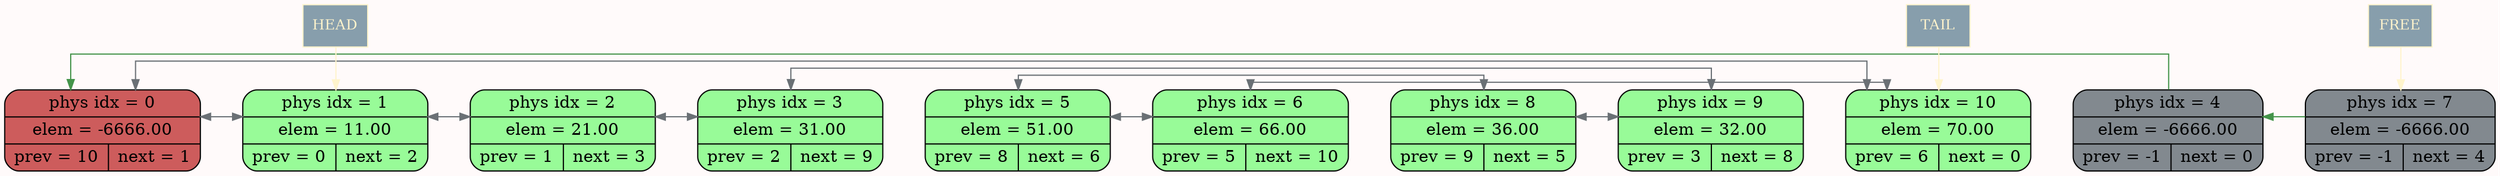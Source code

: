 digraph G{
 rankdir=LR;
 splines=ortho;
 graph [bgcolor="#FFFAFA", nodesep = 0.5];
subgraph system {
 0[shape="Mrecord", style="filled", fillcolor="#CD5C5C", color = "#000000", penwidth=1.0, label="phys idx = 0 | elem = -6666.00 | {prev = 10 | next = 1}"];
 1[shape="Mrecord", style="filled", fillcolor="#98FB98", color = "#000000", penwidth=1.0, label="phys idx = 1 | elem = 11.00 | {prev = 0 | next = 2}"];
 2[shape="Mrecord", style="filled", fillcolor="#98FB98", color = "#000000", penwidth=1.0, label="phys idx = 2 | elem = 21.00 | {prev = 1 | next = 3}"];
 3[shape="Mrecord", style="filled", fillcolor="#98FB98", color = "#000000", penwidth=1.0, label="phys idx = 3 | elem = 31.00 | {prev = 2 | next = 9}"];
 5[shape="Mrecord", style="filled", fillcolor="#98FB98", color = "#000000", penwidth=1.0, label="phys idx = 5 | elem = 51.00 | {prev = 8 | next = 6}"];
 6[shape="Mrecord", style="filled", fillcolor="#98FB98", color = "#000000", penwidth=1.0, label="phys idx = 6 | elem = 66.00 | {prev = 5 | next = 10}"];
 8[shape="Mrecord", style="filled", fillcolor="#98FB98", color = "#000000", penwidth=1.0, label="phys idx = 8 | elem = 36.00 | {prev = 9 | next = 5}"];
 9[shape="Mrecord", style="filled", fillcolor="#98FB98", color = "#000000", penwidth=1.0, label="phys idx = 9 | elem = 32.00 | {prev = 3 | next = 8}"];
 10[shape="Mrecord", style="filled", fillcolor="#98FB98", color = "#000000", penwidth=1.0, label="phys idx = 10 | elem = 70.00 | {prev = 6 | next = 0}"];
 4[shape="Mrecord", style="filled", fillcolor="#82898F", color = "#000000", penwidth=1.0, label="phys idx = 4 | elem = -6666.00 | {prev = -1 | next = 0} "];
 7[shape="Mrecord", style="filled", fillcolor="#82898F", color = "#000000", penwidth=1.0, label="phys idx = 7 | elem = -6666.00 | {prev = -1 | next = 4} "];
 0 -> 1 [style="invis", weight=10000]
 1 -> 2 [style="invis", weight=10000]
 2 -> 3 [style="invis", weight=10000]
 3 -> 5 [style="invis", weight=10000]
 5 -> 6 [style="invis", weight=10000]
 6 -> 8 [style="invis", weight=10000]
 8 -> 9 [style="invis", weight=10000]
 9 -> 10 [style="invis", weight=10000]
 10 -> 4 [style="invis", weight=10000]
 4 -> 7 [style="invis", weight=10000]
 0 -> 1 [color = "#6A7075", penwidth = 1, arrowsize = 0.85, dir=both, weight=0]
 1 -> 2 [color = "#6A7075", penwidth = 1, arrowsize = 0.85, dir=both, weight=0]
 2 -> 3 [color = "#6A7075", penwidth = 1, arrowsize = 0.85, dir=both, weight=0]
 3 -> 9 [color = "#6A7075", penwidth = 1, arrowsize = 0.85, dir=both, weight=0]
 4 -> 0 [color = "#44944A", penwidth = 1, arrowsize = 0.85, weight=0]
 5 -> 6 [color = "#6A7075", penwidth = 1, arrowsize = 0.85, dir=both, weight=0]
 6 -> 10 [color = "#6A7075", penwidth = 1, arrowsize = 0.85, dir=both, weight=0]
 7 -> 4 [color = "#44944A", penwidth = 1, arrowsize = 0.85, weight=0]
 8 -> 5 [color = "#6A7075", penwidth = 1, arrowsize = 0.85, dir=both, weight=0]
 9 -> 8 [color = "#6A7075", penwidth = 1, arrowsize = 0.85, dir=both, weight=0]
 10 -> 0 [color = "#6A7075", penwidth = 1, arrowsize = 0.85, dir=both, weight=0]
}
subgraph gr1{
 head_label [shape=box, style="filled", fillcolor="#879eac", color="#FFF4CC", fontcolor="#FFF4CC", fontsize=12, label="HEAD"]
 tail_label [shape=box, style="filled", fillcolor="#879eac", color="#FFF4CC", fontcolor="#FFF4CC", fontsize=12, label="TAIL"]
 free_label [shape=box, style="filled", fillcolor="#879eac", color="#FFF4CC", fontcolor="#FFF4CC", fontsize=12, label="FREE"]
{rank=same; 1; head_label;}{rank=same; 10; tail_label;}{rank=same; 7; free_label;}head_label -> 1 [color="#FFF4CC", penwidth=1, arrowsize=0.85, style="solid", constraint=false, weight=0]
tail_label -> 10 [color="#FFF4CC", penwidth=1, arrowsize=0.85, style="solid", constraint=false, weight=0]
free_label -> 7 [color="#FFF4CC", penwidth=1, arrowsize=0.85, style="solid", constraint=false, weight=0]
}
}
